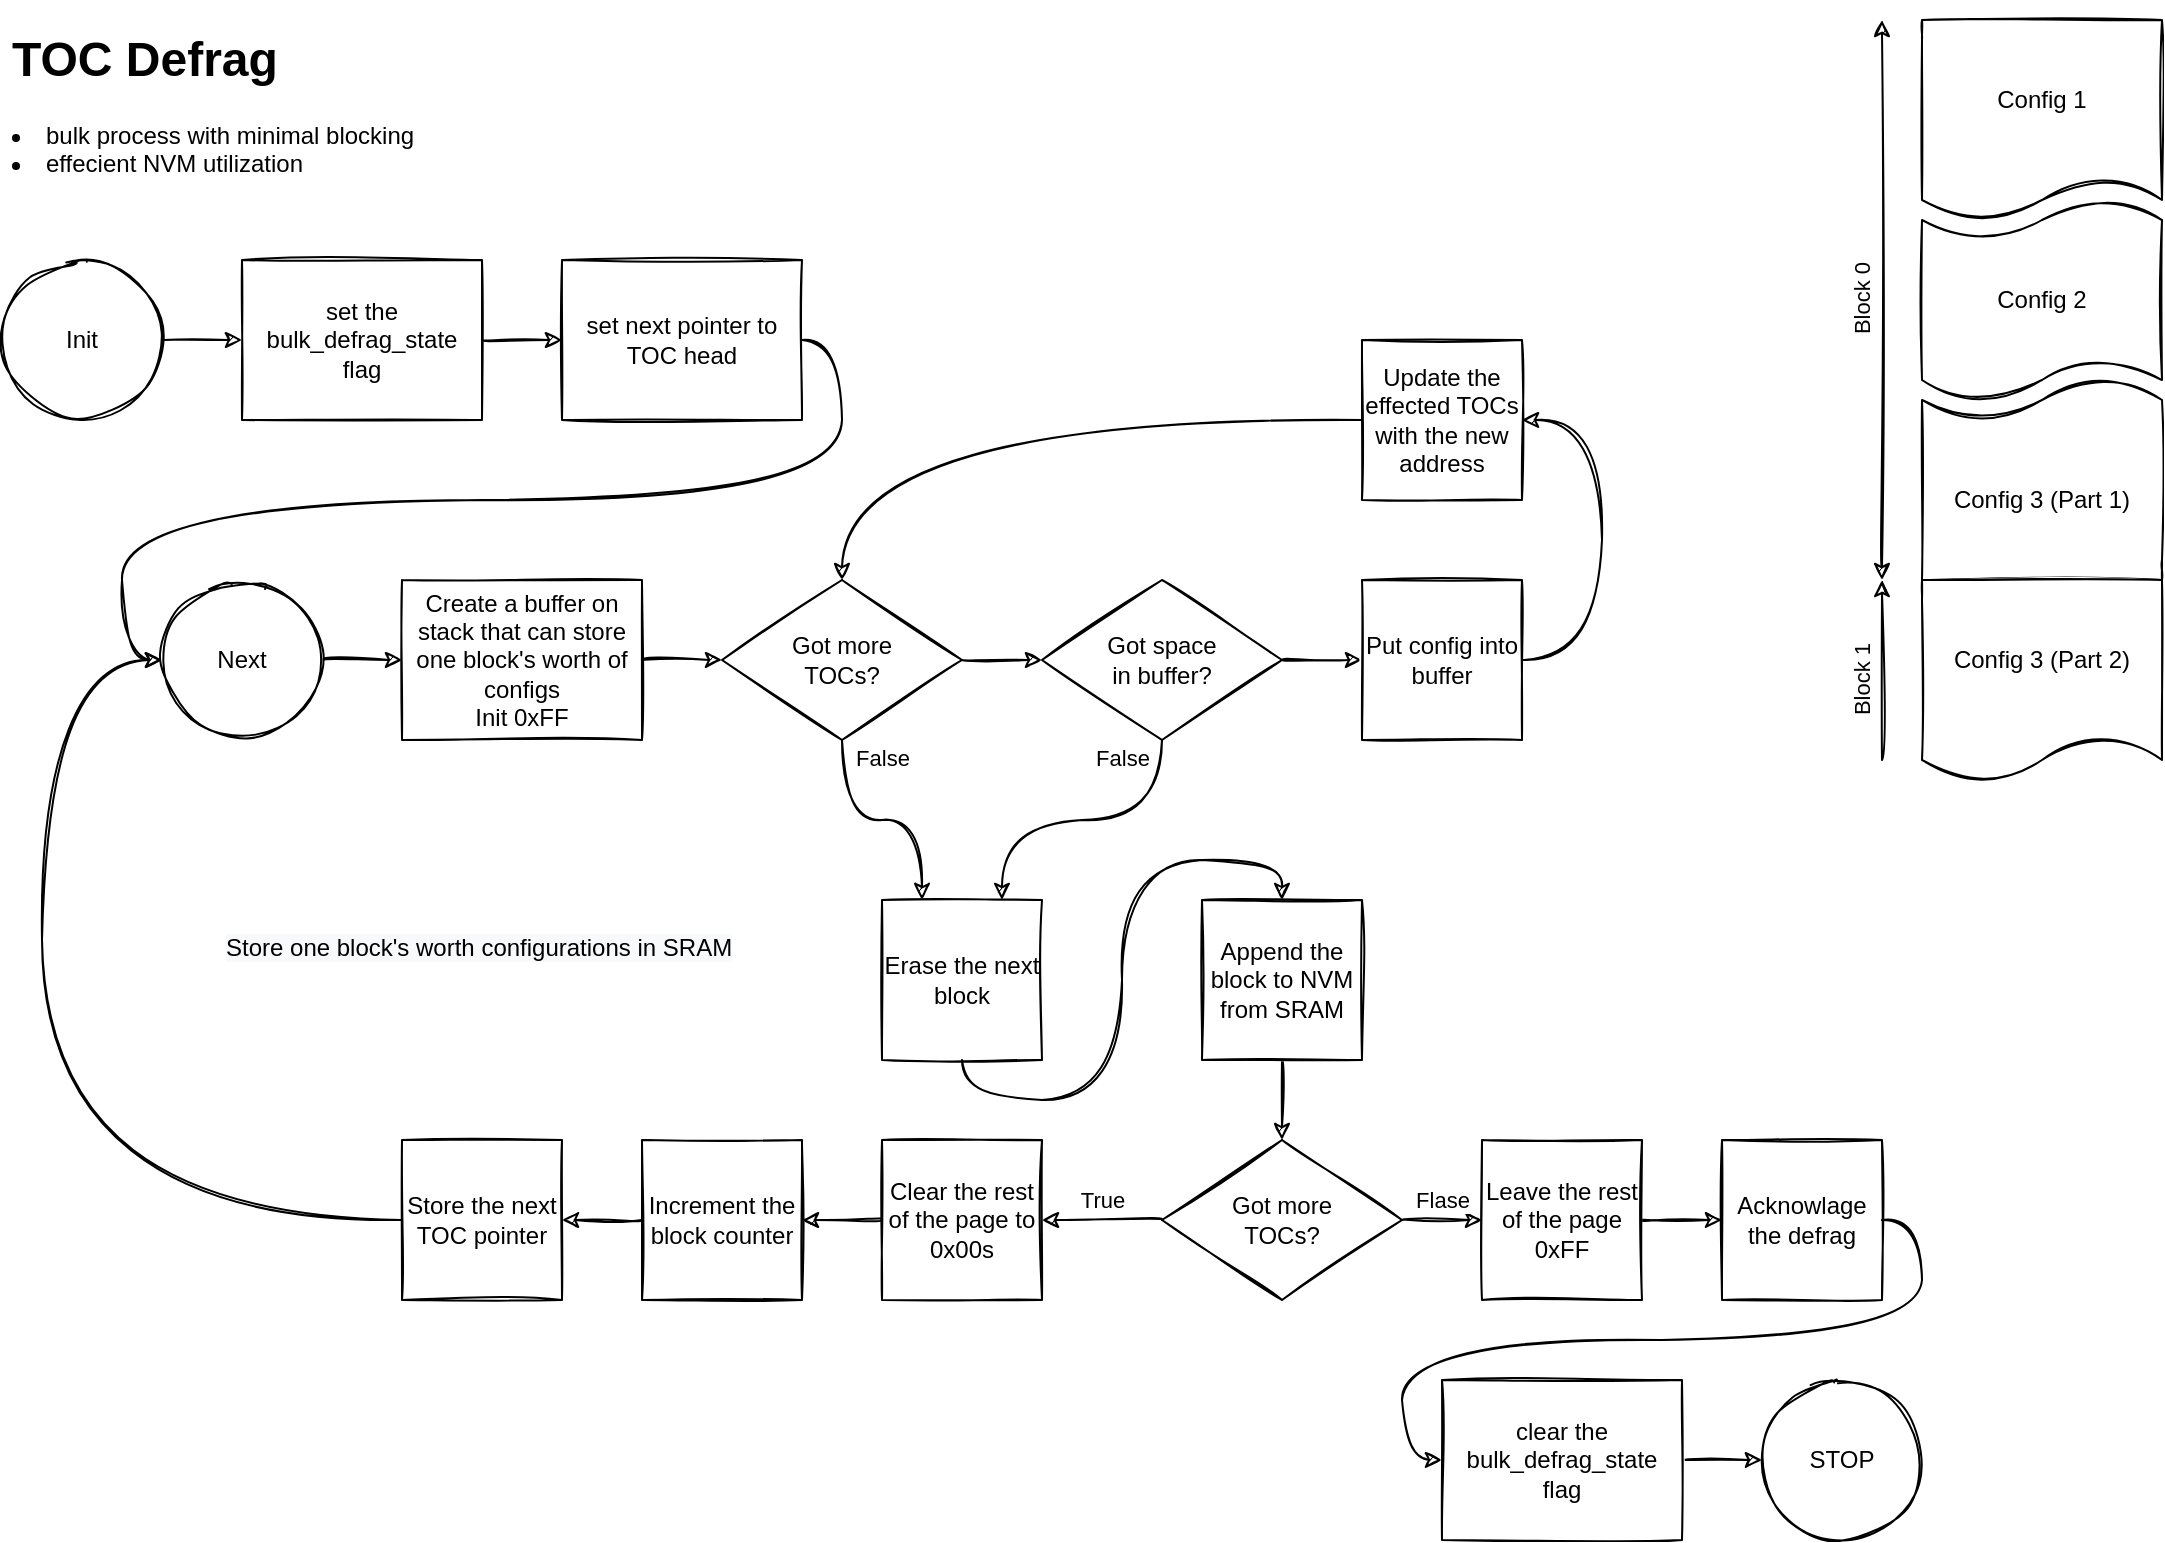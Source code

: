 <mxfile version="14.9.6" type="device"><diagram id="jagpN2uN9C096vCRAoJs" name="Page-1"><mxGraphModel dx="1303" dy="1292" grid="1" gridSize="10" guides="1" tooltips="1" connect="1" arrows="1" fold="1" page="1" pageScale="1" pageWidth="1169" pageHeight="827" math="0" shadow="0"><root><mxCell id="0"/><mxCell id="1" parent="0"/><mxCell id="TVUWjVdi09JZLiunZmDe-6" style="edgeStyle=orthogonalEdgeStyle;curved=1;rounded=1;sketch=1;orthogonalLoop=1;jettySize=auto;html=1;exitX=1;exitY=0.5;exitDx=0;exitDy=0;entryX=0;entryY=0.5;entryDx=0;entryDy=0;" parent="1" source="TVUWjVdi09JZLiunZmDe-64" target="TVUWjVdi09JZLiunZmDe-4" edge="1"><mxGeometry relative="1" as="geometry"><mxPoint x="200" y="360" as="sourcePoint"/></mxGeometry></mxCell><mxCell id="TVUWjVdi09JZLiunZmDe-24" style="edgeStyle=orthogonalEdgeStyle;curved=1;rounded=1;sketch=1;orthogonalLoop=1;jettySize=auto;html=1;exitX=1;exitY=0.5;exitDx=0;exitDy=0;entryX=0;entryY=0.5;entryDx=0;entryDy=0;" parent="1" source="TVUWjVdi09JZLiunZmDe-4" target="TVUWjVdi09JZLiunZmDe-23" edge="1"><mxGeometry relative="1" as="geometry"/></mxCell><mxCell id="TVUWjVdi09JZLiunZmDe-4" value="Create a buffer on stack that can store one block's worth of configs&lt;br&gt;Init 0xFF" style="rounded=0;whiteSpace=wrap;html=1;sketch=1;" parent="1" vertex="1"><mxGeometry x="240" y="320" width="120" height="80" as="geometry"/></mxCell><mxCell id="TVUWjVdi09JZLiunZmDe-46" style="edgeStyle=orthogonalEdgeStyle;curved=1;rounded=1;sketch=1;orthogonalLoop=1;jettySize=auto;html=1;exitX=0.5;exitY=1;exitDx=0;exitDy=0;startArrow=none;startFill=0;" parent="1" source="TVUWjVdi09JZLiunZmDe-9" target="TVUWjVdi09JZLiunZmDe-45" edge="1"><mxGeometry relative="1" as="geometry"/></mxCell><mxCell id="TVUWjVdi09JZLiunZmDe-9" value="Append the block to NVM from SRAM" style="rounded=0;whiteSpace=wrap;html=1;sketch=1;" parent="1" vertex="1"><mxGeometry x="640" y="480" width="80" height="80" as="geometry"/></mxCell><mxCell id="TVUWjVdi09JZLiunZmDe-17" value="&lt;meta charset=&quot;utf-8&quot;&gt;&lt;span style=&quot;color: rgb(0, 0, 0); font-family: helvetica; font-size: 12px; font-style: normal; font-weight: 400; letter-spacing: normal; text-align: center; text-indent: 0px; text-transform: none; word-spacing: 0px; background-color: rgb(248, 249, 250); display: inline; float: none;&quot;&gt;Store one block's worth configurations in SRAM&lt;/span&gt;" style="text;whiteSpace=wrap;html=1;" parent="1" vertex="1"><mxGeometry x="150" y="490" width="280" height="30" as="geometry"/></mxCell><mxCell id="TVUWjVdi09JZLiunZmDe-26" style="edgeStyle=orthogonalEdgeStyle;curved=1;rounded=1;sketch=1;orthogonalLoop=1;jettySize=auto;html=1;exitX=1;exitY=0.5;exitDx=0;exitDy=0;entryX=0;entryY=0.5;entryDx=0;entryDy=0;" parent="1" source="TVUWjVdi09JZLiunZmDe-18" target="TVUWjVdi09JZLiunZmDe-20" edge="1"><mxGeometry relative="1" as="geometry"/></mxCell><mxCell id="TVUWjVdi09JZLiunZmDe-30" value="False" style="edgeStyle=orthogonalEdgeStyle;curved=1;rounded=1;sketch=1;orthogonalLoop=1;jettySize=auto;html=1;exitX=0.5;exitY=1;exitDx=0;exitDy=0;entryX=0.75;entryY=0;entryDx=0;entryDy=0;" parent="1" source="TVUWjVdi09JZLiunZmDe-18" target="TVUWjVdi09JZLiunZmDe-28" edge="1"><mxGeometry x="-0.875" y="-20" relative="1" as="geometry"><mxPoint y="-1" as="offset"/></mxGeometry></mxCell><mxCell id="TVUWjVdi09JZLiunZmDe-18" value="Got space&lt;br&gt;in buffer?" style="rhombus;whiteSpace=wrap;html=1;rounded=0;sketch=1;" parent="1" vertex="1"><mxGeometry x="560" y="320" width="120" height="80" as="geometry"/></mxCell><mxCell id="TVUWjVdi09JZLiunZmDe-65" style="edgeStyle=orthogonalEdgeStyle;curved=1;rounded=1;sketch=1;orthogonalLoop=1;jettySize=auto;html=1;exitX=1;exitY=0.5;exitDx=0;exitDy=0;entryX=1;entryY=0.5;entryDx=0;entryDy=0;startArrow=none;startFill=0;" parent="1" source="TVUWjVdi09JZLiunZmDe-20" target="TVUWjVdi09JZLiunZmDe-42" edge="1"><mxGeometry relative="1" as="geometry"><Array as="points"><mxPoint x="840" y="360"/><mxPoint x="840" y="240"/></Array></mxGeometry></mxCell><mxCell id="TVUWjVdi09JZLiunZmDe-20" value="Put config into buffer" style="rounded=0;whiteSpace=wrap;html=1;sketch=1;" parent="1" vertex="1"><mxGeometry x="720" y="320" width="80" height="80" as="geometry"/></mxCell><mxCell id="TVUWjVdi09JZLiunZmDe-25" style="edgeStyle=orthogonalEdgeStyle;curved=1;rounded=1;sketch=1;orthogonalLoop=1;jettySize=auto;html=1;exitX=1;exitY=0.5;exitDx=0;exitDy=0;entryX=0;entryY=0.5;entryDx=0;entryDy=0;" parent="1" source="TVUWjVdi09JZLiunZmDe-23" target="TVUWjVdi09JZLiunZmDe-18" edge="1"><mxGeometry relative="1" as="geometry"/></mxCell><mxCell id="TVUWjVdi09JZLiunZmDe-29" value="False" style="edgeStyle=orthogonalEdgeStyle;curved=1;rounded=1;sketch=1;orthogonalLoop=1;jettySize=auto;html=1;exitX=0.5;exitY=1;exitDx=0;exitDy=0;entryX=0.25;entryY=0;entryDx=0;entryDy=0;" parent="1" source="TVUWjVdi09JZLiunZmDe-23" target="TVUWjVdi09JZLiunZmDe-28" edge="1"><mxGeometry x="-0.833" y="20" relative="1" as="geometry"><mxPoint y="-1" as="offset"/></mxGeometry></mxCell><mxCell id="TVUWjVdi09JZLiunZmDe-23" value="Got more &lt;br&gt;TOCs?" style="rhombus;whiteSpace=wrap;html=1;rounded=0;sketch=1;" parent="1" vertex="1"><mxGeometry x="400" y="320" width="120" height="80" as="geometry"/></mxCell><mxCell id="TVUWjVdi09JZLiunZmDe-31" style="edgeStyle=orthogonalEdgeStyle;curved=1;rounded=1;sketch=1;orthogonalLoop=1;jettySize=auto;html=1;exitX=0.5;exitY=1;exitDx=0;exitDy=0;entryX=0.5;entryY=0;entryDx=0;entryDy=0;" parent="1" source="TVUWjVdi09JZLiunZmDe-28" target="TVUWjVdi09JZLiunZmDe-9" edge="1"><mxGeometry relative="1" as="geometry"/></mxCell><mxCell id="TVUWjVdi09JZLiunZmDe-28" value="Erase the next block" style="rounded=0;whiteSpace=wrap;html=1;sketch=1;" parent="1" vertex="1"><mxGeometry x="480" y="480" width="80" height="80" as="geometry"/></mxCell><mxCell id="TVUWjVdi09JZLiunZmDe-33" value="Config 1" style="shape=document;whiteSpace=wrap;html=1;boundedLbl=1;rounded=0;sketch=1;size=0.2;" parent="1" vertex="1"><mxGeometry x="1000" y="40" width="120" height="100" as="geometry"/></mxCell><mxCell id="TVUWjVdi09JZLiunZmDe-34" value="Config 2" style="shape=tape;whiteSpace=wrap;html=1;rounded=0;sketch=1;size=0.2;" parent="1" vertex="1"><mxGeometry x="1000" y="130" width="120" height="100" as="geometry"/></mxCell><mxCell id="TVUWjVdi09JZLiunZmDe-38" style="edgeStyle=orthogonalEdgeStyle;curved=1;rounded=1;sketch=1;orthogonalLoop=1;jettySize=auto;html=1;startArrow=classic;startFill=1;" parent="1" edge="1"><mxGeometry relative="1" as="geometry"><mxPoint x="980" y="320" as="sourcePoint"/><mxPoint x="980" y="40" as="targetPoint"/></mxGeometry></mxCell><mxCell id="TVUWjVdi09JZLiunZmDe-40" value="Block 0" style="edgeLabel;html=1;align=center;verticalAlign=middle;resizable=0;points=[];rotation=270;" parent="TVUWjVdi09JZLiunZmDe-38" vertex="1" connectable="0"><mxGeometry x="0.11" y="2" relative="1" as="geometry"><mxPoint x="-8" y="15" as="offset"/></mxGeometry></mxCell><mxCell id="TVUWjVdi09JZLiunZmDe-35" value="Config 3 (Part 1)" style="shape=document;whiteSpace=wrap;html=1;boundedLbl=1;rounded=0;sketch=1;size=0.2;direction=west;" parent="1" vertex="1"><mxGeometry x="1000" y="220" width="120" height="100" as="geometry"/></mxCell><mxCell id="TVUWjVdi09JZLiunZmDe-41" value="Block 1" style="edgeStyle=orthogonalEdgeStyle;curved=1;rounded=1;sketch=1;orthogonalLoop=1;jettySize=auto;html=1;startArrow=none;startFill=0;horizontal=0;" parent="1" edge="1"><mxGeometry x="-0.111" y="10" relative="1" as="geometry"><mxPoint x="980.0" y="320" as="targetPoint"/><mxPoint x="980" y="410" as="sourcePoint"/><mxPoint as="offset"/></mxGeometry></mxCell><mxCell id="TVUWjVdi09JZLiunZmDe-36" value="Config 3 (Part 2)" style="shape=document;whiteSpace=wrap;html=1;boundedLbl=1;rounded=0;sketch=1;size=0.2;" parent="1" vertex="1"><mxGeometry x="1000" y="320" width="120" height="100" as="geometry"/></mxCell><mxCell id="TVUWjVdi09JZLiunZmDe-66" style="edgeStyle=orthogonalEdgeStyle;curved=1;rounded=1;sketch=1;orthogonalLoop=1;jettySize=auto;html=1;exitX=0;exitY=0.5;exitDx=0;exitDy=0;entryX=0.5;entryY=0;entryDx=0;entryDy=0;startArrow=none;startFill=0;" parent="1" source="TVUWjVdi09JZLiunZmDe-42" target="TVUWjVdi09JZLiunZmDe-23" edge="1"><mxGeometry relative="1" as="geometry"/></mxCell><mxCell id="TVUWjVdi09JZLiunZmDe-42" value="Update the effected TOCs with the new address" style="rounded=0;whiteSpace=wrap;html=1;sketch=1;" parent="1" vertex="1"><mxGeometry x="720" y="200" width="80" height="80" as="geometry"/></mxCell><mxCell id="TVUWjVdi09JZLiunZmDe-49" value="Flase" style="edgeStyle=orthogonalEdgeStyle;curved=1;rounded=1;sketch=1;orthogonalLoop=1;jettySize=auto;html=1;exitX=1;exitY=0.5;exitDx=0;exitDy=0;entryX=0;entryY=0.5;entryDx=0;entryDy=0;startArrow=none;startFill=0;" parent="1" source="TVUWjVdi09JZLiunZmDe-45" target="TVUWjVdi09JZLiunZmDe-47" edge="1"><mxGeometry y="10" relative="1" as="geometry"><mxPoint as="offset"/></mxGeometry></mxCell><mxCell id="TVUWjVdi09JZLiunZmDe-51" value="True" style="edgeStyle=orthogonalEdgeStyle;curved=1;rounded=1;sketch=1;orthogonalLoop=1;jettySize=auto;html=1;exitX=0;exitY=0.5;exitDx=0;exitDy=0;entryX=1;entryY=0.5;entryDx=0;entryDy=0;startArrow=none;startFill=0;" parent="1" source="TVUWjVdi09JZLiunZmDe-45" target="TVUWjVdi09JZLiunZmDe-50" edge="1"><mxGeometry y="-10" relative="1" as="geometry"><mxPoint as="offset"/></mxGeometry></mxCell><mxCell id="TVUWjVdi09JZLiunZmDe-45" value="Got more&lt;br&gt;TOCs?" style="rhombus;whiteSpace=wrap;html=1;rounded=0;sketch=1;" parent="1" vertex="1"><mxGeometry x="620" y="600" width="120" height="80" as="geometry"/></mxCell><mxCell id="TVUWjVdi09JZLiunZmDe-53" style="edgeStyle=orthogonalEdgeStyle;curved=1;rounded=1;sketch=1;orthogonalLoop=1;jettySize=auto;html=1;exitX=1;exitY=0.5;exitDx=0;exitDy=0;entryX=0;entryY=0.5;entryDx=0;entryDy=0;startArrow=none;startFill=0;" parent="1" source="TVUWjVdi09JZLiunZmDe-47" target="TVUWjVdi09JZLiunZmDe-52" edge="1"><mxGeometry relative="1" as="geometry"/></mxCell><mxCell id="TVUWjVdi09JZLiunZmDe-47" value="Leave the rest of the page 0xFF" style="rounded=0;whiteSpace=wrap;html=1;sketch=1;" parent="1" vertex="1"><mxGeometry x="780" y="600" width="80" height="80" as="geometry"/></mxCell><mxCell id="TVUWjVdi09JZLiunZmDe-61" style="edgeStyle=orthogonalEdgeStyle;curved=1;rounded=1;sketch=1;orthogonalLoop=1;jettySize=auto;html=1;exitX=0;exitY=0.5;exitDx=0;exitDy=0;entryX=1;entryY=0.5;entryDx=0;entryDy=0;startArrow=none;startFill=0;" parent="1" source="TVUWjVdi09JZLiunZmDe-50" target="TVUWjVdi09JZLiunZmDe-59" edge="1"><mxGeometry relative="1" as="geometry"/></mxCell><mxCell id="TVUWjVdi09JZLiunZmDe-50" value="Clear the rest of the page to 0x00s" style="rounded=0;whiteSpace=wrap;html=1;sketch=1;" parent="1" vertex="1"><mxGeometry x="480" y="600" width="80" height="80" as="geometry"/></mxCell><mxCell id="TVUWjVdi09JZLiunZmDe-71" style="edgeStyle=orthogonalEdgeStyle;curved=1;rounded=1;sketch=1;orthogonalLoop=1;jettySize=auto;html=1;exitX=1;exitY=0.5;exitDx=0;exitDy=0;entryX=0;entryY=0.5;entryDx=0;entryDy=0;startArrow=none;startFill=0;" parent="1" source="TVUWjVdi09JZLiunZmDe-52" target="TVUWjVdi09JZLiunZmDe-70" edge="1"><mxGeometry relative="1" as="geometry"/></mxCell><mxCell id="TVUWjVdi09JZLiunZmDe-52" value="Acknowlage&lt;br&gt;the defrag" style="rounded=0;whiteSpace=wrap;html=1;sketch=1;" parent="1" vertex="1"><mxGeometry x="900" y="600" width="80" height="80" as="geometry"/></mxCell><mxCell id="TVUWjVdi09JZLiunZmDe-54" value="STOP" style="ellipse;whiteSpace=wrap;html=1;aspect=fixed;rounded=0;sketch=1;" parent="1" vertex="1"><mxGeometry x="920" y="720" width="80" height="80" as="geometry"/></mxCell><mxCell id="TVUWjVdi09JZLiunZmDe-62" style="edgeStyle=orthogonalEdgeStyle;curved=1;rounded=1;sketch=1;orthogonalLoop=1;jettySize=auto;html=1;exitX=0;exitY=0.5;exitDx=0;exitDy=0;entryX=1;entryY=0.5;entryDx=0;entryDy=0;startArrow=none;startFill=0;" parent="1" source="TVUWjVdi09JZLiunZmDe-59" target="TVUWjVdi09JZLiunZmDe-60" edge="1"><mxGeometry relative="1" as="geometry"/></mxCell><mxCell id="TVUWjVdi09JZLiunZmDe-59" value="Increment the block counter" style="rounded=0;whiteSpace=wrap;html=1;sketch=1;" parent="1" vertex="1"><mxGeometry x="360" y="600" width="80" height="80" as="geometry"/></mxCell><mxCell id="TVUWjVdi09JZLiunZmDe-63" style="edgeStyle=orthogonalEdgeStyle;curved=1;rounded=1;sketch=1;orthogonalLoop=1;jettySize=auto;html=1;exitX=0;exitY=0.5;exitDx=0;exitDy=0;entryX=0;entryY=0.5;entryDx=0;entryDy=0;startArrow=none;startFill=0;" parent="1" source="TVUWjVdi09JZLiunZmDe-60" target="TVUWjVdi09JZLiunZmDe-64" edge="1"><mxGeometry relative="1" as="geometry"><mxPoint x="80" y="360" as="targetPoint"/><Array as="points"><mxPoint x="60" y="640"/><mxPoint x="60" y="360"/></Array></mxGeometry></mxCell><mxCell id="TVUWjVdi09JZLiunZmDe-60" value="Store the next TOC pointer" style="rounded=0;whiteSpace=wrap;html=1;sketch=1;" parent="1" vertex="1"><mxGeometry x="240" y="600" width="80" height="80" as="geometry"/></mxCell><mxCell id="TVUWjVdi09JZLiunZmDe-64" value="Next" style="ellipse;whiteSpace=wrap;html=1;aspect=fixed;rounded=0;sketch=1;" parent="1" vertex="1"><mxGeometry x="120" y="320" width="80" height="80" as="geometry"/></mxCell><mxCell id="TVUWjVdi09JZLiunZmDe-69" style="edgeStyle=orthogonalEdgeStyle;curved=1;rounded=1;sketch=1;orthogonalLoop=1;jettySize=auto;html=1;exitX=1;exitY=0.5;exitDx=0;exitDy=0;startArrow=none;startFill=0;" parent="1" source="TVUWjVdi09JZLiunZmDe-67" target="TVUWjVdi09JZLiunZmDe-68" edge="1"><mxGeometry relative="1" as="geometry"/></mxCell><mxCell id="TVUWjVdi09JZLiunZmDe-67" value="Init" style="ellipse;whiteSpace=wrap;html=1;aspect=fixed;rounded=0;sketch=1;" parent="1" vertex="1"><mxGeometry x="40" y="160" width="80" height="80" as="geometry"/></mxCell><mxCell id="TVUWjVdi09JZLiunZmDe-75" value="" style="edgeStyle=orthogonalEdgeStyle;curved=1;rounded=1;sketch=1;orthogonalLoop=1;jettySize=auto;html=1;startArrow=none;startFill=0;" parent="1" source="TVUWjVdi09JZLiunZmDe-68" target="TVUWjVdi09JZLiunZmDe-73" edge="1"><mxGeometry relative="1" as="geometry"/></mxCell><mxCell id="TVUWjVdi09JZLiunZmDe-68" value="set the bulk_defrag_state flag" style="rounded=0;whiteSpace=wrap;html=1;sketch=1;" parent="1" vertex="1"><mxGeometry x="160" y="160" width="120" height="80" as="geometry"/></mxCell><mxCell id="TVUWjVdi09JZLiunZmDe-72" style="edgeStyle=orthogonalEdgeStyle;curved=1;rounded=1;sketch=1;orthogonalLoop=1;jettySize=auto;html=1;exitX=1;exitY=0.5;exitDx=0;exitDy=0;entryX=0;entryY=0.5;entryDx=0;entryDy=0;startArrow=none;startFill=0;" parent="1" source="TVUWjVdi09JZLiunZmDe-70" target="TVUWjVdi09JZLiunZmDe-54" edge="1"><mxGeometry relative="1" as="geometry"/></mxCell><mxCell id="TVUWjVdi09JZLiunZmDe-70" value="clear the bulk_defrag_state flag" style="rounded=0;whiteSpace=wrap;html=1;sketch=1;" parent="1" vertex="1"><mxGeometry x="760" y="720" width="120" height="80" as="geometry"/></mxCell><mxCell id="TVUWjVdi09JZLiunZmDe-76" style="edgeStyle=orthogonalEdgeStyle;curved=1;rounded=1;sketch=1;orthogonalLoop=1;jettySize=auto;html=1;exitX=1;exitY=0.5;exitDx=0;exitDy=0;entryX=0;entryY=0.5;entryDx=0;entryDy=0;startArrow=none;startFill=0;" parent="1" source="TVUWjVdi09JZLiunZmDe-73" target="TVUWjVdi09JZLiunZmDe-64" edge="1"><mxGeometry relative="1" as="geometry"/></mxCell><mxCell id="TVUWjVdi09JZLiunZmDe-73" value="set next pointer to TOC head" style="rounded=0;whiteSpace=wrap;html=1;sketch=1;" parent="1" vertex="1"><mxGeometry x="320" y="160" width="120" height="80" as="geometry"/></mxCell><mxCell id="TVUWjVdi09JZLiunZmDe-77" value="&lt;h1&gt;TOC Defrag&lt;/h1&gt;&lt;li&gt;bulk process with minimal blocking&lt;/li&gt;&lt;li&gt;effecient NVM utilization&lt;/li&gt;" style="text;html=1;strokeColor=none;fillColor=none;spacing=5;spacingTop=-20;whiteSpace=wrap;overflow=hidden;rounded=0;sketch=1;" parent="1" vertex="1"><mxGeometry x="40" y="40" width="280" height="80" as="geometry"/></mxCell></root></mxGraphModel></diagram></mxfile>
